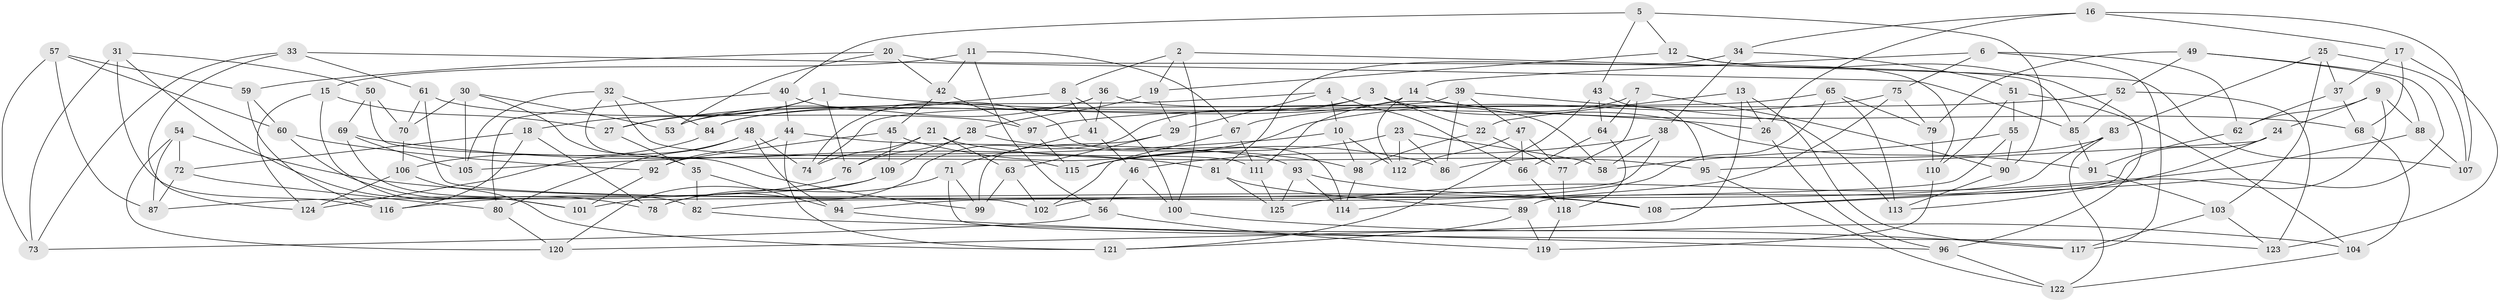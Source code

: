 // Generated by graph-tools (version 1.1) at 2025/11/02/27/25 16:11:45]
// undirected, 125 vertices, 250 edges
graph export_dot {
graph [start="1"]
  node [color=gray90,style=filled];
  1;
  2;
  3;
  4;
  5;
  6;
  7;
  8;
  9;
  10;
  11;
  12;
  13;
  14;
  15;
  16;
  17;
  18;
  19;
  20;
  21;
  22;
  23;
  24;
  25;
  26;
  27;
  28;
  29;
  30;
  31;
  32;
  33;
  34;
  35;
  36;
  37;
  38;
  39;
  40;
  41;
  42;
  43;
  44;
  45;
  46;
  47;
  48;
  49;
  50;
  51;
  52;
  53;
  54;
  55;
  56;
  57;
  58;
  59;
  60;
  61;
  62;
  63;
  64;
  65;
  66;
  67;
  68;
  69;
  70;
  71;
  72;
  73;
  74;
  75;
  76;
  77;
  78;
  79;
  80;
  81;
  82;
  83;
  84;
  85;
  86;
  87;
  88;
  89;
  90;
  91;
  92;
  93;
  94;
  95;
  96;
  97;
  98;
  99;
  100;
  101;
  102;
  103;
  104;
  105;
  106;
  107;
  108;
  109;
  110;
  111;
  112;
  113;
  114;
  115;
  116;
  117;
  118;
  119;
  120;
  121;
  122;
  123;
  124;
  125;
  1 -- 76;
  1 -- 26;
  1 -- 18;
  1 -- 27;
  2 -- 107;
  2 -- 8;
  2 -- 19;
  2 -- 100;
  3 -- 84;
  3 -- 78;
  3 -- 91;
  3 -- 22;
  4 -- 66;
  4 -- 10;
  4 -- 84;
  4 -- 29;
  5 -- 90;
  5 -- 40;
  5 -- 43;
  5 -- 12;
  6 -- 62;
  6 -- 14;
  6 -- 117;
  6 -- 75;
  7 -- 64;
  7 -- 111;
  7 -- 77;
  7 -- 90;
  8 -- 41;
  8 -- 27;
  8 -- 100;
  9 -- 88;
  9 -- 108;
  9 -- 62;
  9 -- 24;
  10 -- 105;
  10 -- 112;
  10 -- 98;
  11 -- 15;
  11 -- 67;
  11 -- 42;
  11 -- 56;
  12 -- 96;
  12 -- 110;
  12 -- 19;
  13 -- 120;
  13 -- 26;
  13 -- 117;
  13 -- 22;
  14 -- 53;
  14 -- 68;
  14 -- 112;
  15 -- 101;
  15 -- 124;
  15 -- 27;
  16 -- 26;
  16 -- 107;
  16 -- 17;
  16 -- 34;
  17 -- 123;
  17 -- 68;
  17 -- 37;
  18 -- 78;
  18 -- 72;
  18 -- 116;
  19 -- 28;
  19 -- 29;
  20 -- 42;
  20 -- 59;
  20 -- 53;
  20 -- 85;
  21 -- 95;
  21 -- 76;
  21 -- 74;
  21 -- 63;
  22 -- 98;
  22 -- 77;
  23 -- 112;
  23 -- 115;
  23 -- 86;
  23 -- 58;
  24 -- 95;
  24 -- 113;
  24 -- 89;
  25 -- 37;
  25 -- 83;
  25 -- 103;
  25 -- 107;
  26 -- 96;
  27 -- 35;
  28 -- 98;
  28 -- 76;
  28 -- 109;
  29 -- 99;
  29 -- 63;
  30 -- 53;
  30 -- 35;
  30 -- 70;
  30 -- 105;
  31 -- 116;
  31 -- 50;
  31 -- 73;
  31 -- 101;
  32 -- 105;
  32 -- 99;
  32 -- 84;
  32 -- 111;
  33 -- 124;
  33 -- 85;
  33 -- 73;
  33 -- 61;
  34 -- 51;
  34 -- 38;
  34 -- 81;
  35 -- 82;
  35 -- 94;
  36 -- 41;
  36 -- 58;
  36 -- 53;
  36 -- 74;
  37 -- 68;
  37 -- 62;
  38 -- 101;
  38 -- 46;
  38 -- 58;
  39 -- 113;
  39 -- 47;
  39 -- 86;
  39 -- 74;
  40 -- 80;
  40 -- 114;
  40 -- 44;
  41 -- 71;
  41 -- 46;
  42 -- 45;
  42 -- 97;
  43 -- 95;
  43 -- 64;
  43 -- 121;
  44 -- 121;
  44 -- 92;
  44 -- 93;
  45 -- 86;
  45 -- 92;
  45 -- 109;
  46 -- 100;
  46 -- 56;
  47 -- 66;
  47 -- 77;
  47 -- 112;
  48 -- 124;
  48 -- 74;
  48 -- 80;
  48 -- 94;
  49 -- 52;
  49 -- 79;
  49 -- 108;
  49 -- 88;
  50 -- 70;
  50 -- 69;
  50 -- 115;
  51 -- 110;
  51 -- 104;
  51 -- 55;
  52 -- 123;
  52 -- 85;
  52 -- 97;
  54 -- 72;
  54 -- 87;
  54 -- 120;
  54 -- 108;
  55 -- 90;
  55 -- 58;
  55 -- 82;
  56 -- 73;
  56 -- 119;
  57 -- 60;
  57 -- 73;
  57 -- 87;
  57 -- 59;
  59 -- 116;
  59 -- 60;
  60 -- 92;
  60 -- 78;
  61 -- 70;
  61 -- 102;
  61 -- 97;
  62 -- 91;
  63 -- 102;
  63 -- 99;
  64 -- 66;
  64 -- 118;
  65 -- 79;
  65 -- 113;
  65 -- 94;
  65 -- 67;
  66 -- 118;
  67 -- 102;
  67 -- 111;
  68 -- 104;
  69 -- 105;
  69 -- 82;
  69 -- 81;
  70 -- 106;
  71 -- 78;
  71 -- 99;
  71 -- 123;
  72 -- 80;
  72 -- 87;
  75 -- 79;
  75 -- 114;
  75 -- 115;
  76 -- 87;
  77 -- 118;
  79 -- 110;
  80 -- 120;
  81 -- 125;
  81 -- 89;
  82 -- 96;
  83 -- 86;
  83 -- 122;
  83 -- 102;
  84 -- 106;
  85 -- 91;
  88 -- 125;
  88 -- 107;
  89 -- 119;
  89 -- 121;
  90 -- 113;
  91 -- 103;
  92 -- 101;
  93 -- 114;
  93 -- 125;
  93 -- 108;
  94 -- 117;
  95 -- 122;
  96 -- 122;
  97 -- 115;
  98 -- 114;
  100 -- 104;
  103 -- 123;
  103 -- 117;
  104 -- 122;
  106 -- 121;
  106 -- 124;
  109 -- 120;
  109 -- 116;
  110 -- 119;
  111 -- 125;
  118 -- 119;
}
